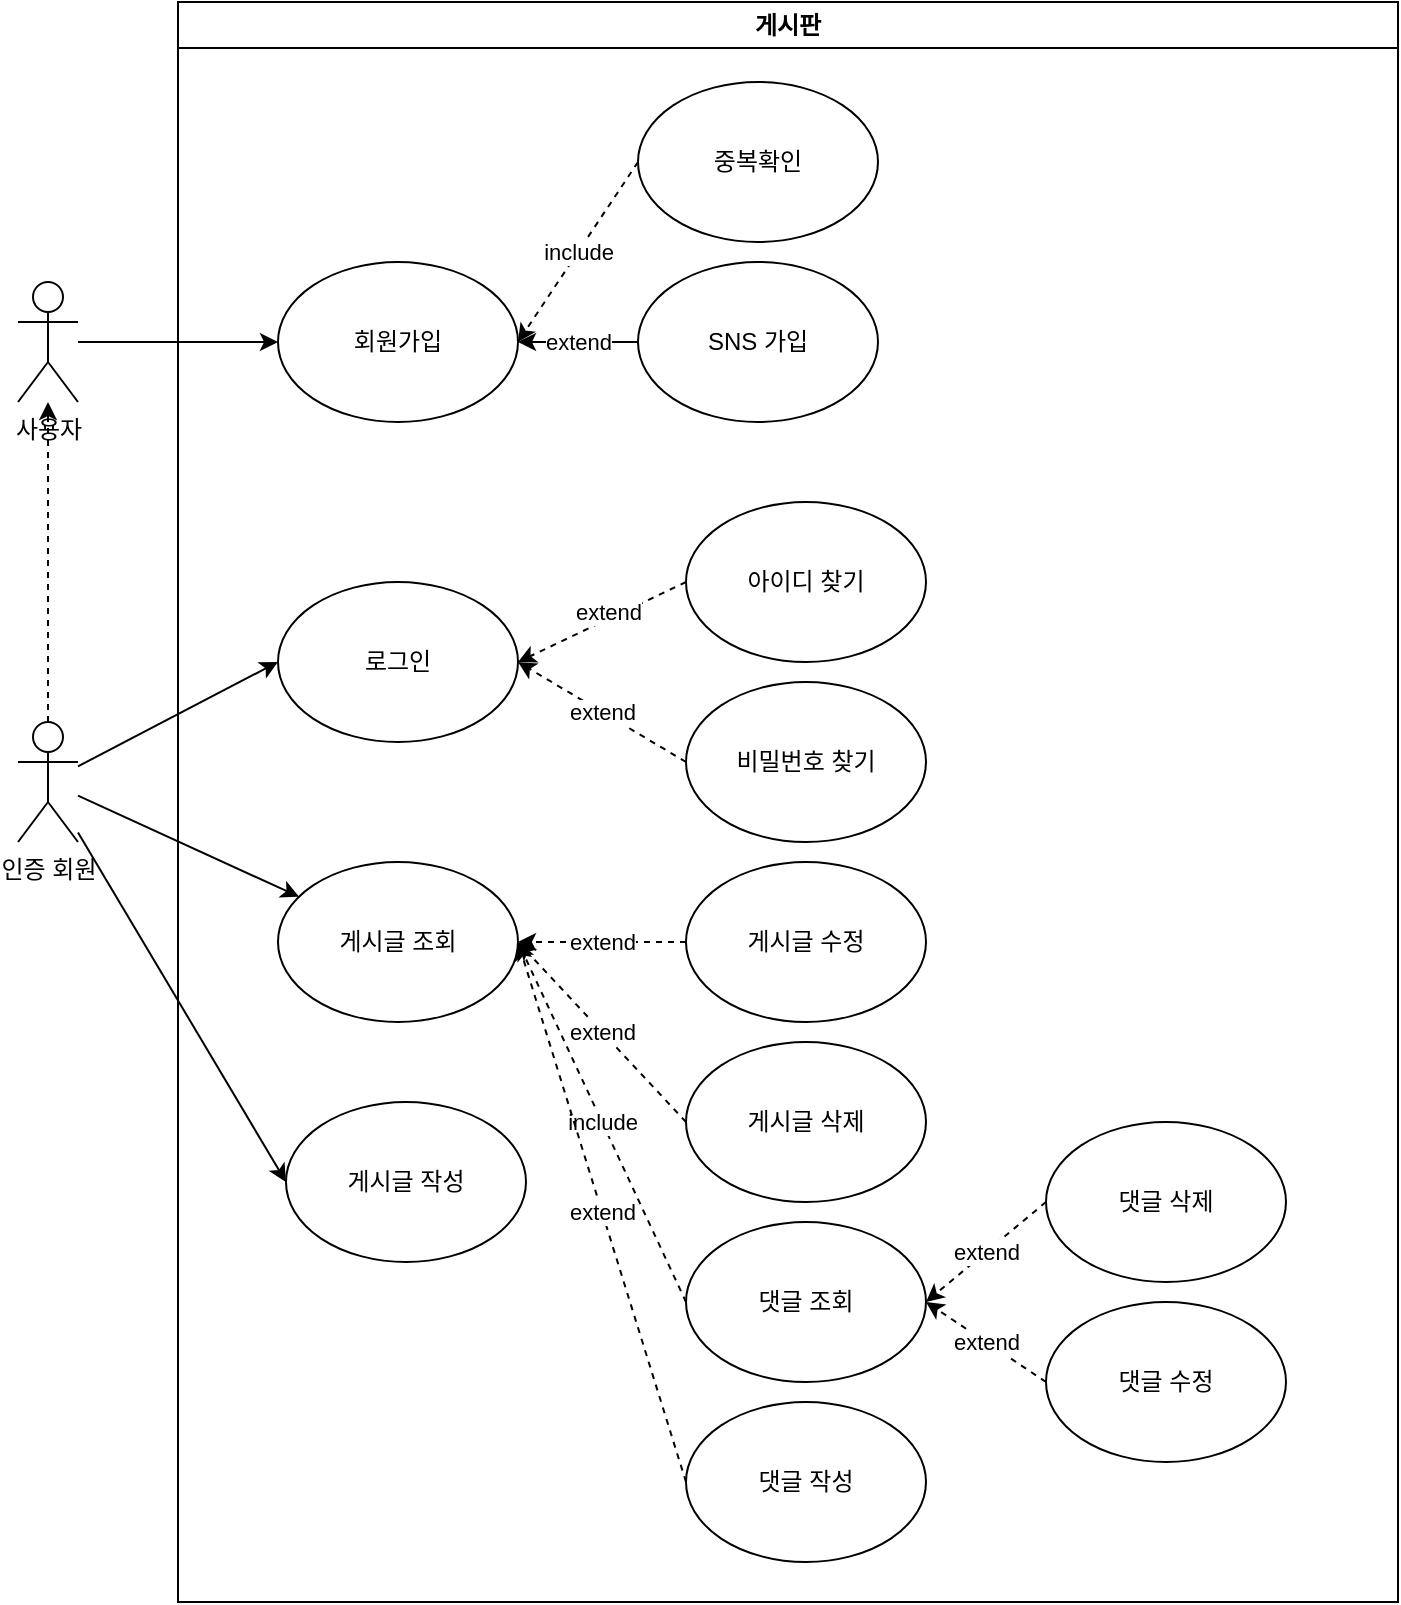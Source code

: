 <mxfile version="24.6.4" type="device">
  <diagram name="페이지-1" id="jckq12e3BlAIammD81yC">
    <mxGraphModel dx="1376" dy="795" grid="1" gridSize="10" guides="1" tooltips="1" connect="1" arrows="1" fold="1" page="1" pageScale="1" pageWidth="827" pageHeight="1169" math="0" shadow="0">
      <root>
        <mxCell id="0" />
        <mxCell id="1" parent="0" />
        <mxCell id="YeDV6vyjgFSQT20qpY4u-22" value="" style="rounded=0;orthogonalLoop=1;jettySize=auto;html=1;" parent="1" source="YeDV6vyjgFSQT20qpY4u-16" target="YeDV6vyjgFSQT20qpY4u-6" edge="1">
          <mxGeometry relative="1" as="geometry" />
        </mxCell>
        <mxCell id="YeDV6vyjgFSQT20qpY4u-16" value="인증 회원" style="shape=umlActor;verticalLabelPosition=bottom;verticalAlign=top;html=1;outlineConnect=0;" parent="1" vertex="1">
          <mxGeometry x="30" y="470" width="30" height="60" as="geometry" />
        </mxCell>
        <mxCell id="YeDV6vyjgFSQT20qpY4u-23" value="" style="endArrow=classic;html=1;rounded=0;entryX=0;entryY=0.5;entryDx=0;entryDy=0;" parent="1" source="YeDV6vyjgFSQT20qpY4u-16" target="YeDV6vyjgFSQT20qpY4u-4" edge="1">
          <mxGeometry width="50" height="50" relative="1" as="geometry">
            <mxPoint x="390" y="420" as="sourcePoint" />
            <mxPoint x="440" y="370" as="targetPoint" />
          </mxGeometry>
        </mxCell>
        <mxCell id="YeDV6vyjgFSQT20qpY4u-24" value="" style="endArrow=classic;html=1;rounded=0;entryX=0;entryY=0.5;entryDx=0;entryDy=0;" parent="1" source="YeDV6vyjgFSQT20qpY4u-16" target="YeDV6vyjgFSQT20qpY4u-5" edge="1">
          <mxGeometry width="50" height="50" relative="1" as="geometry">
            <mxPoint x="390" y="420" as="sourcePoint" />
            <mxPoint x="440" y="370" as="targetPoint" />
          </mxGeometry>
        </mxCell>
        <mxCell id="YeDV6vyjgFSQT20qpY4u-34" value="" style="rounded=0;orthogonalLoop=1;jettySize=auto;html=1;" parent="1" source="YeDV6vyjgFSQT20qpY4u-32" target="YeDV6vyjgFSQT20qpY4u-3" edge="1">
          <mxGeometry relative="1" as="geometry" />
        </mxCell>
        <mxCell id="YeDV6vyjgFSQT20qpY4u-32" value="사용자" style="shape=umlActor;verticalLabelPosition=bottom;verticalAlign=top;html=1;outlineConnect=0;" parent="1" vertex="1">
          <mxGeometry x="30" y="250" width="30" height="60" as="geometry" />
        </mxCell>
        <mxCell id="YeDV6vyjgFSQT20qpY4u-33" value="" style="endArrow=classic;html=1;rounded=0;exitX=0.5;exitY=0;exitDx=0;exitDy=0;exitPerimeter=0;dashed=1;" parent="1" source="YeDV6vyjgFSQT20qpY4u-16" target="YeDV6vyjgFSQT20qpY4u-32" edge="1">
          <mxGeometry width="50" height="50" relative="1" as="geometry">
            <mxPoint x="390" y="420" as="sourcePoint" />
            <mxPoint x="440" y="370" as="targetPoint" />
          </mxGeometry>
        </mxCell>
        <mxCell id="YeDV6vyjgFSQT20qpY4u-43" value="게시판" style="swimlane;whiteSpace=wrap;html=1;" parent="1" vertex="1">
          <mxGeometry x="110" y="110" width="610" height="800" as="geometry" />
        </mxCell>
        <mxCell id="YeDV6vyjgFSQT20qpY4u-4" value="로그인" style="ellipse;whiteSpace=wrap;html=1;" parent="YeDV6vyjgFSQT20qpY4u-43" vertex="1">
          <mxGeometry x="50" y="290" width="120" height="80" as="geometry" />
        </mxCell>
        <mxCell id="YeDV6vyjgFSQT20qpY4u-5" value="게시글 작성" style="ellipse;whiteSpace=wrap;html=1;" parent="YeDV6vyjgFSQT20qpY4u-43" vertex="1">
          <mxGeometry x="54" y="550" width="120" height="80" as="geometry" />
        </mxCell>
        <mxCell id="YeDV6vyjgFSQT20qpY4u-6" value="게시글 조회" style="ellipse;whiteSpace=wrap;html=1;" parent="YeDV6vyjgFSQT20qpY4u-43" vertex="1">
          <mxGeometry x="50" y="430" width="120" height="80" as="geometry" />
        </mxCell>
        <mxCell id="YeDV6vyjgFSQT20qpY4u-37" value="extend" style="endArrow=classic;html=1;rounded=0;exitX=0;exitY=0.5;exitDx=0;exitDy=0;entryX=1;entryY=0.5;entryDx=0;entryDy=0;dashed=1;" parent="YeDV6vyjgFSQT20qpY4u-43" source="YeDV6vyjgFSQT20qpY4u-7" target="YeDV6vyjgFSQT20qpY4u-6" edge="1">
          <mxGeometry width="50" height="50" relative="1" as="geometry">
            <mxPoint x="284" y="490" as="sourcePoint" />
            <mxPoint x="334" y="440" as="targetPoint" />
          </mxGeometry>
        </mxCell>
        <mxCell id="YeDV6vyjgFSQT20qpY4u-38" value="extend" style="endArrow=classic;html=1;rounded=0;exitX=0;exitY=0.5;exitDx=0;exitDy=0;entryX=1;entryY=0.5;entryDx=0;entryDy=0;dashed=1;" parent="YeDV6vyjgFSQT20qpY4u-43" source="YeDV6vyjgFSQT20qpY4u-8" target="YeDV6vyjgFSQT20qpY4u-6" edge="1">
          <mxGeometry width="50" height="50" relative="1" as="geometry">
            <mxPoint x="284" y="490" as="sourcePoint" />
            <mxPoint x="334" y="440" as="targetPoint" />
          </mxGeometry>
        </mxCell>
        <mxCell id="YeDV6vyjgFSQT20qpY4u-39" value="include" style="endArrow=classic;html=1;rounded=0;exitX=0;exitY=0.5;exitDx=0;exitDy=0;entryX=1;entryY=0.5;entryDx=0;entryDy=0;dashed=1;" parent="YeDV6vyjgFSQT20qpY4u-43" source="YeDV6vyjgFSQT20qpY4u-10" target="YeDV6vyjgFSQT20qpY4u-6" edge="1">
          <mxGeometry width="50" height="50" relative="1" as="geometry">
            <mxPoint x="284" y="490" as="sourcePoint" />
            <mxPoint x="334" y="440" as="targetPoint" />
          </mxGeometry>
        </mxCell>
        <mxCell id="YeDV6vyjgFSQT20qpY4u-40" value="extend" style="endArrow=classic;html=1;rounded=0;exitX=0;exitY=0.5;exitDx=0;exitDy=0;entryX=1;entryY=0.5;entryDx=0;entryDy=0;dashed=1;" parent="YeDV6vyjgFSQT20qpY4u-43" source="YeDV6vyjgFSQT20qpY4u-9" target="YeDV6vyjgFSQT20qpY4u-6" edge="1">
          <mxGeometry width="50" height="50" relative="1" as="geometry">
            <mxPoint x="284" y="490" as="sourcePoint" />
            <mxPoint x="194" y="520" as="targetPoint" />
          </mxGeometry>
        </mxCell>
        <mxCell id="YeDV6vyjgFSQT20qpY4u-7" value="게시글 수정" style="ellipse;whiteSpace=wrap;html=1;" parent="YeDV6vyjgFSQT20qpY4u-43" vertex="1">
          <mxGeometry x="254" y="430" width="120" height="80" as="geometry" />
        </mxCell>
        <mxCell id="YeDV6vyjgFSQT20qpY4u-8" value="게시글 삭제" style="ellipse;whiteSpace=wrap;html=1;" parent="YeDV6vyjgFSQT20qpY4u-43" vertex="1">
          <mxGeometry x="254" y="520" width="120" height="80" as="geometry" />
        </mxCell>
        <mxCell id="YeDV6vyjgFSQT20qpY4u-9" value="댓글 작성" style="ellipse;whiteSpace=wrap;html=1;" parent="YeDV6vyjgFSQT20qpY4u-43" vertex="1">
          <mxGeometry x="254" y="700" width="120" height="80" as="geometry" />
        </mxCell>
        <mxCell id="YeDV6vyjgFSQT20qpY4u-10" value="댓글 조회" style="ellipse;whiteSpace=wrap;html=1;" parent="YeDV6vyjgFSQT20qpY4u-43" vertex="1">
          <mxGeometry x="254" y="610" width="120" height="80" as="geometry" />
        </mxCell>
        <mxCell id="YeDV6vyjgFSQT20qpY4u-11" value="댓글 수정" style="ellipse;whiteSpace=wrap;html=1;" parent="YeDV6vyjgFSQT20qpY4u-43" vertex="1">
          <mxGeometry x="434" y="650" width="120" height="80" as="geometry" />
        </mxCell>
        <mxCell id="YeDV6vyjgFSQT20qpY4u-12" value="댓글 삭제" style="ellipse;whiteSpace=wrap;html=1;" parent="YeDV6vyjgFSQT20qpY4u-43" vertex="1">
          <mxGeometry x="434" y="560" width="120" height="80" as="geometry" />
        </mxCell>
        <mxCell id="YeDV6vyjgFSQT20qpY4u-41" value="extend" style="endArrow=classic;html=1;rounded=0;exitX=0;exitY=0.5;exitDx=0;exitDy=0;entryX=1;entryY=0.5;entryDx=0;entryDy=0;dashed=1;" parent="YeDV6vyjgFSQT20qpY4u-43" source="YeDV6vyjgFSQT20qpY4u-12" target="YeDV6vyjgFSQT20qpY4u-10" edge="1">
          <mxGeometry width="50" height="50" relative="1" as="geometry">
            <mxPoint x="294" y="600" as="sourcePoint" />
            <mxPoint x="344" y="550" as="targetPoint" />
          </mxGeometry>
        </mxCell>
        <mxCell id="YeDV6vyjgFSQT20qpY4u-42" value="extend" style="endArrow=classic;html=1;rounded=0;exitX=0;exitY=0.5;exitDx=0;exitDy=0;entryX=1;entryY=0.5;entryDx=0;entryDy=0;dashed=1;" parent="YeDV6vyjgFSQT20qpY4u-43" source="YeDV6vyjgFSQT20qpY4u-11" target="YeDV6vyjgFSQT20qpY4u-10" edge="1">
          <mxGeometry width="50" height="50" relative="1" as="geometry">
            <mxPoint x="294" y="600" as="sourcePoint" />
            <mxPoint x="344" y="550" as="targetPoint" />
          </mxGeometry>
        </mxCell>
        <mxCell id="YeDV6vyjgFSQT20qpY4u-44" value="아이디 찾기" style="ellipse;whiteSpace=wrap;html=1;" parent="YeDV6vyjgFSQT20qpY4u-43" vertex="1">
          <mxGeometry x="254" y="250" width="120" height="80" as="geometry" />
        </mxCell>
        <mxCell id="YeDV6vyjgFSQT20qpY4u-45" value="비밀번호 찾기" style="ellipse;whiteSpace=wrap;html=1;" parent="YeDV6vyjgFSQT20qpY4u-43" vertex="1">
          <mxGeometry x="254" y="340" width="120" height="80" as="geometry" />
        </mxCell>
        <mxCell id="YeDV6vyjgFSQT20qpY4u-46" value="extend" style="endArrow=classic;html=1;rounded=0;exitX=0;exitY=0.5;exitDx=0;exitDy=0;entryX=1;entryY=0.5;entryDx=0;entryDy=0;dashed=1;" parent="YeDV6vyjgFSQT20qpY4u-43" source="YeDV6vyjgFSQT20qpY4u-45" target="YeDV6vyjgFSQT20qpY4u-4" edge="1">
          <mxGeometry width="50" height="50" relative="1" as="geometry">
            <mxPoint x="284" y="490" as="sourcePoint" />
            <mxPoint x="334" y="440" as="targetPoint" />
          </mxGeometry>
        </mxCell>
        <mxCell id="YeDV6vyjgFSQT20qpY4u-47" value="" style="endArrow=classic;html=1;rounded=0;exitX=0;exitY=0.5;exitDx=0;exitDy=0;entryX=1;entryY=0.5;entryDx=0;entryDy=0;dashed=1;" parent="YeDV6vyjgFSQT20qpY4u-43" source="YeDV6vyjgFSQT20qpY4u-44" target="YeDV6vyjgFSQT20qpY4u-4" edge="1">
          <mxGeometry width="50" height="50" relative="1" as="geometry">
            <mxPoint x="284" y="490" as="sourcePoint" />
            <mxPoint x="334" y="440" as="targetPoint" />
          </mxGeometry>
        </mxCell>
        <mxCell id="YeDV6vyjgFSQT20qpY4u-48" value="extend" style="edgeLabel;html=1;align=center;verticalAlign=middle;resizable=0;points=[];" parent="YeDV6vyjgFSQT20qpY4u-47" vertex="1" connectable="0">
          <mxGeometry x="-0.109" y="-3" relative="1" as="geometry">
            <mxPoint as="offset" />
          </mxGeometry>
        </mxCell>
        <mxCell id="YeDV6vyjgFSQT20qpY4u-3" value="회원가입" style="ellipse;whiteSpace=wrap;html=1;" parent="YeDV6vyjgFSQT20qpY4u-43" vertex="1">
          <mxGeometry x="50" y="130" width="120" height="80" as="geometry" />
        </mxCell>
        <mxCell id="YeDV6vyjgFSQT20qpY4u-49" value="SNS 가입" style="ellipse;whiteSpace=wrap;html=1;" parent="YeDV6vyjgFSQT20qpY4u-43" vertex="1">
          <mxGeometry x="230" y="130" width="120" height="80" as="geometry" />
        </mxCell>
        <mxCell id="YeDV6vyjgFSQT20qpY4u-50" value="extend" style="endArrow=classic;html=1;rounded=0;exitX=0;exitY=0.5;exitDx=0;exitDy=0;entryX=1;entryY=0.5;entryDx=0;entryDy=0;" parent="YeDV6vyjgFSQT20qpY4u-43" source="YeDV6vyjgFSQT20qpY4u-49" target="YeDV6vyjgFSQT20qpY4u-3" edge="1">
          <mxGeometry width="50" height="50" relative="1" as="geometry">
            <mxPoint x="280" y="450" as="sourcePoint" />
            <mxPoint x="170" y="190" as="targetPoint" />
            <mxPoint as="offset" />
          </mxGeometry>
        </mxCell>
        <mxCell id="YeDV6vyjgFSQT20qpY4u-35" value="중복확인" style="ellipse;whiteSpace=wrap;html=1;" parent="YeDV6vyjgFSQT20qpY4u-43" vertex="1">
          <mxGeometry x="230" y="40" width="120" height="80" as="geometry" />
        </mxCell>
        <mxCell id="YeDV6vyjgFSQT20qpY4u-36" value="include" style="endArrow=classic;html=1;rounded=0;exitX=0;exitY=0.5;exitDx=0;exitDy=0;entryX=1;entryY=0.5;entryDx=0;entryDy=0;dashed=1;" parent="YeDV6vyjgFSQT20qpY4u-43" source="YeDV6vyjgFSQT20qpY4u-35" target="YeDV6vyjgFSQT20qpY4u-3" edge="1">
          <mxGeometry width="50" height="50" relative="1" as="geometry">
            <mxPoint x="230" y="110" as="sourcePoint" />
            <mxPoint x="170" y="190" as="targetPoint" />
          </mxGeometry>
        </mxCell>
      </root>
    </mxGraphModel>
  </diagram>
</mxfile>
